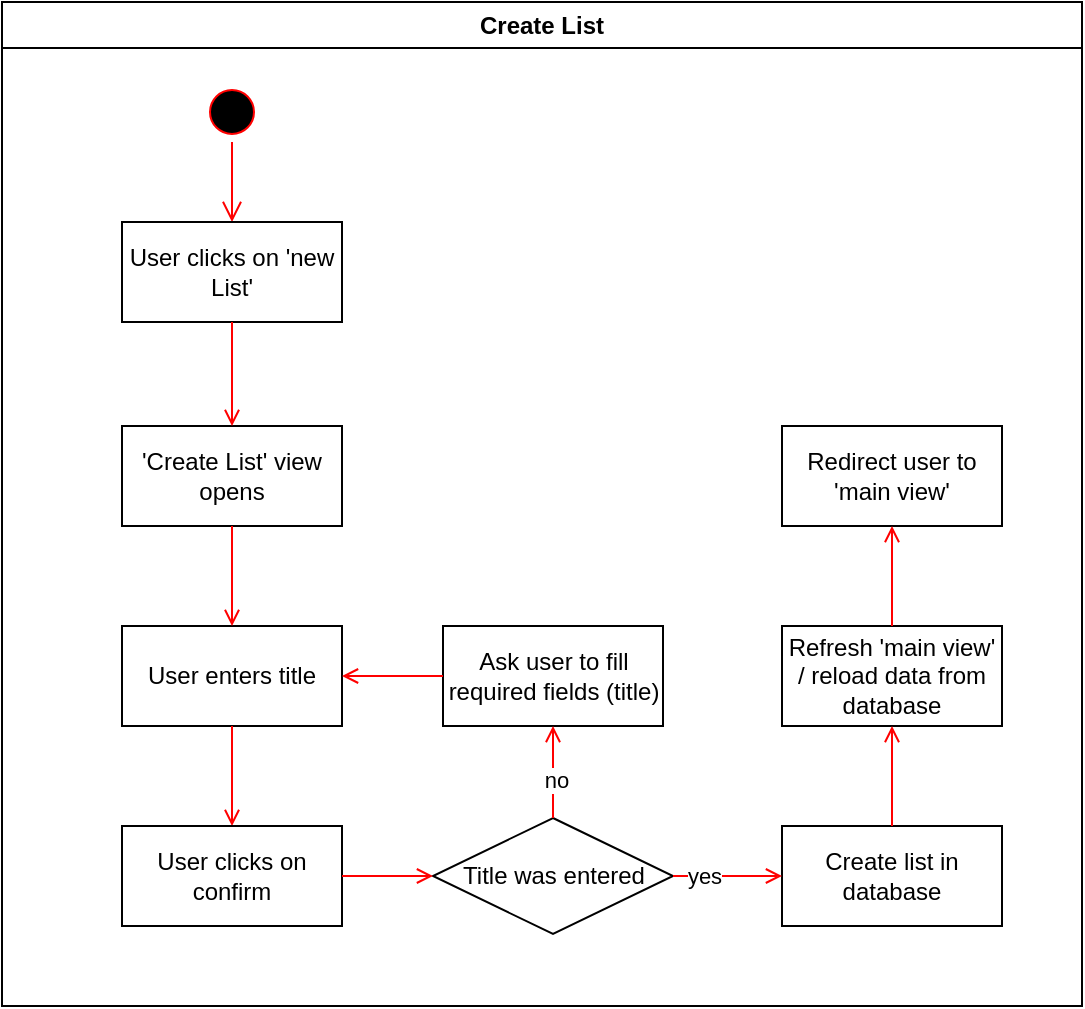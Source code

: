 <mxfile version="20.0.3" type="device"><diagram name="Page-1" id="e7e014a7-5840-1c2e-5031-d8a46d1fe8dd"><mxGraphModel dx="1221" dy="631" grid="1" gridSize="10" guides="1" tooltips="1" connect="1" arrows="1" fold="1" page="1" pageScale="1" pageWidth="1169" pageHeight="826" background="none" math="0" shadow="0"><root><mxCell id="0"/><mxCell id="1" parent="0"/><mxCell id="2" value="Create List" style="swimlane;whiteSpace=wrap" parent="1" vertex="1"><mxGeometry x="180" y="128" width="540" height="502" as="geometry"/></mxCell><mxCell id="5" value="" style="ellipse;shape=startState;fillColor=#000000;strokeColor=#ff0000;" parent="2" vertex="1"><mxGeometry x="100" y="40" width="30" height="30" as="geometry"/></mxCell><mxCell id="6" value="" style="edgeStyle=elbowEdgeStyle;elbow=horizontal;verticalAlign=bottom;endArrow=open;endSize=8;strokeColor=#FF0000;endFill=1;rounded=0" parent="2" source="5" target="7" edge="1"><mxGeometry x="100" y="40" as="geometry"><mxPoint x="115" y="110" as="targetPoint"/></mxGeometry></mxCell><mxCell id="7" value="User clicks on 'new List'" style="whiteSpace=wrap;" parent="2" vertex="1"><mxGeometry x="60" y="110" width="110" height="50" as="geometry"/></mxCell><mxCell id="8" value="'Create List' view opens" style="whiteSpace=wrap;" parent="2" vertex="1"><mxGeometry x="60" y="212" width="110" height="50" as="geometry"/></mxCell><mxCell id="9" value="" style="endArrow=open;strokeColor=#FF0000;endFill=1;rounded=0" parent="2" source="7" target="8" edge="1"><mxGeometry relative="1" as="geometry"/></mxCell><mxCell id="10" value="User enters title" style="whiteSpace=wrap;" parent="2" vertex="1"><mxGeometry x="60" y="312" width="110" height="50" as="geometry"/></mxCell><mxCell id="11" value="" style="endArrow=open;strokeColor=#FF0000;endFill=1;rounded=0" parent="2" source="8" target="10" edge="1"><mxGeometry relative="1" as="geometry"/></mxCell><mxCell id="SSWJBMraqcoBfN3YrY3c-48" value="Title was entered" style="rhombus;whiteSpace=wrap;html=1;" vertex="1" parent="2"><mxGeometry x="215.5" y="408" width="120" height="58" as="geometry"/></mxCell><mxCell id="SSWJBMraqcoBfN3YrY3c-49" value="Ask user to fill required fields (title)" style="whiteSpace=wrap;" vertex="1" parent="2"><mxGeometry x="220.5" y="312" width="110" height="50" as="geometry"/></mxCell><mxCell id="SSWJBMraqcoBfN3YrY3c-50" value="" style="endArrow=open;strokeColor=#FF0000;endFill=1;rounded=0;exitX=0.5;exitY=0;exitDx=0;exitDy=0;entryX=0.5;entryY=1;entryDx=0;entryDy=0;" edge="1" parent="2" source="SSWJBMraqcoBfN3YrY3c-48" target="SSWJBMraqcoBfN3YrY3c-49"><mxGeometry relative="1" as="geometry"><mxPoint x="265.5" y="432" as="sourcePoint"/><mxPoint x="265.5" y="462" as="targetPoint"/></mxGeometry></mxCell><mxCell id="SSWJBMraqcoBfN3YrY3c-51" value="no" style="edgeLabel;html=1;align=center;verticalAlign=middle;resizable=0;points=[];" vertex="1" connectable="0" parent="SSWJBMraqcoBfN3YrY3c-50"><mxGeometry x="-0.192" y="-1" relative="1" as="geometry"><mxPoint y="-1" as="offset"/></mxGeometry></mxCell><mxCell id="SSWJBMraqcoBfN3YrY3c-52" value="" style="endArrow=open;strokeColor=#FF0000;endFill=1;rounded=0;exitX=0.5;exitY=1;exitDx=0;exitDy=0;entryX=0.5;entryY=0;entryDx=0;entryDy=0;" edge="1" parent="2" source="10" target="SSWJBMraqcoBfN3YrY3c-74"><mxGeometry relative="1" as="geometry"><mxPoint x="170" y="537" as="sourcePoint"/><mxPoint x="215.5" y="482" as="targetPoint"/></mxGeometry></mxCell><mxCell id="SSWJBMraqcoBfN3YrY3c-73" value="Create list in database" style="whiteSpace=wrap;" vertex="1" parent="2"><mxGeometry x="390" y="412" width="110" height="50" as="geometry"/></mxCell><mxCell id="SSWJBMraqcoBfN3YrY3c-74" value="User clicks on confirm" style="whiteSpace=wrap;" vertex="1" parent="2"><mxGeometry x="60" y="412" width="110" height="50" as="geometry"/></mxCell><mxCell id="SSWJBMraqcoBfN3YrY3c-53" value="" style="endArrow=open;strokeColor=#FF0000;endFill=1;rounded=0;entryX=0;entryY=0.5;entryDx=0;entryDy=0;exitX=1;exitY=0.5;exitDx=0;exitDy=0;" edge="1" parent="2" source="SSWJBMraqcoBfN3YrY3c-74" target="SSWJBMraqcoBfN3YrY3c-48"><mxGeometry relative="1" as="geometry"><mxPoint x="275.5" y="512" as="sourcePoint"/><mxPoint x="375.5" y="537" as="targetPoint"/><Array as="points"/></mxGeometry></mxCell><mxCell id="SSWJBMraqcoBfN3YrY3c-78" value="" style="endArrow=open;strokeColor=#FF0000;endFill=1;rounded=0;entryX=0;entryY=0.5;entryDx=0;entryDy=0;exitX=1;exitY=0.5;exitDx=0;exitDy=0;" edge="1" parent="2" source="SSWJBMraqcoBfN3YrY3c-48" target="SSWJBMraqcoBfN3YrY3c-73"><mxGeometry relative="1" as="geometry"><mxPoint x="365.5" y="462" as="sourcePoint"/><mxPoint x="365.5" y="410.0" as="targetPoint"/></mxGeometry></mxCell><mxCell id="SSWJBMraqcoBfN3YrY3c-79" value="yes" style="edgeLabel;html=1;align=center;verticalAlign=middle;resizable=0;points=[];" vertex="1" connectable="0" parent="SSWJBMraqcoBfN3YrY3c-78"><mxGeometry x="-0.423" relative="1" as="geometry"><mxPoint as="offset"/></mxGeometry></mxCell><mxCell id="SSWJBMraqcoBfN3YrY3c-80" value="Refresh 'main view' / reload data from database" style="whiteSpace=wrap;" vertex="1" parent="2"><mxGeometry x="390" y="312" width="110" height="50" as="geometry"/></mxCell><mxCell id="SSWJBMraqcoBfN3YrY3c-81" value="Redirect user to 'main view'" style="whiteSpace=wrap;" vertex="1" parent="2"><mxGeometry x="390" y="212" width="110" height="50" as="geometry"/></mxCell><mxCell id="SSWJBMraqcoBfN3YrY3c-82" value="" style="endArrow=open;strokeColor=#FF0000;endFill=1;rounded=0;entryX=0.5;entryY=1;entryDx=0;entryDy=0;exitX=0.5;exitY=0;exitDx=0;exitDy=0;" edge="1" parent="2" source="SSWJBMraqcoBfN3YrY3c-73" target="SSWJBMraqcoBfN3YrY3c-80"><mxGeometry relative="1" as="geometry"><mxPoint x="435.5" y="362" as="sourcePoint"/><mxPoint x="435.5" y="310.0" as="targetPoint"/></mxGeometry></mxCell><mxCell id="SSWJBMraqcoBfN3YrY3c-83" value="" style="endArrow=open;strokeColor=#FF0000;endFill=1;rounded=0;entryX=0.5;entryY=1;entryDx=0;entryDy=0;exitX=0.5;exitY=0;exitDx=0;exitDy=0;" edge="1" parent="2" source="SSWJBMraqcoBfN3YrY3c-80" target="SSWJBMraqcoBfN3YrY3c-81"><mxGeometry relative="1" as="geometry"><mxPoint x="455.5" y="232" as="sourcePoint"/><mxPoint x="455.5" y="180.0" as="targetPoint"/></mxGeometry></mxCell><mxCell id="SSWJBMraqcoBfN3YrY3c-84" value="" style="endArrow=open;strokeColor=#FF0000;endFill=1;rounded=0;entryX=1;entryY=0.5;entryDx=0;entryDy=0;exitX=0;exitY=0.5;exitDx=0;exitDy=0;" edge="1" parent="2" source="SSWJBMraqcoBfN3YrY3c-49" target="10"><mxGeometry relative="1" as="geometry"><mxPoint x="240" y="192" as="sourcePoint"/><mxPoint x="285.5" y="192" as="targetPoint"/><Array as="points"/></mxGeometry></mxCell></root></mxGraphModel></diagram></mxfile>